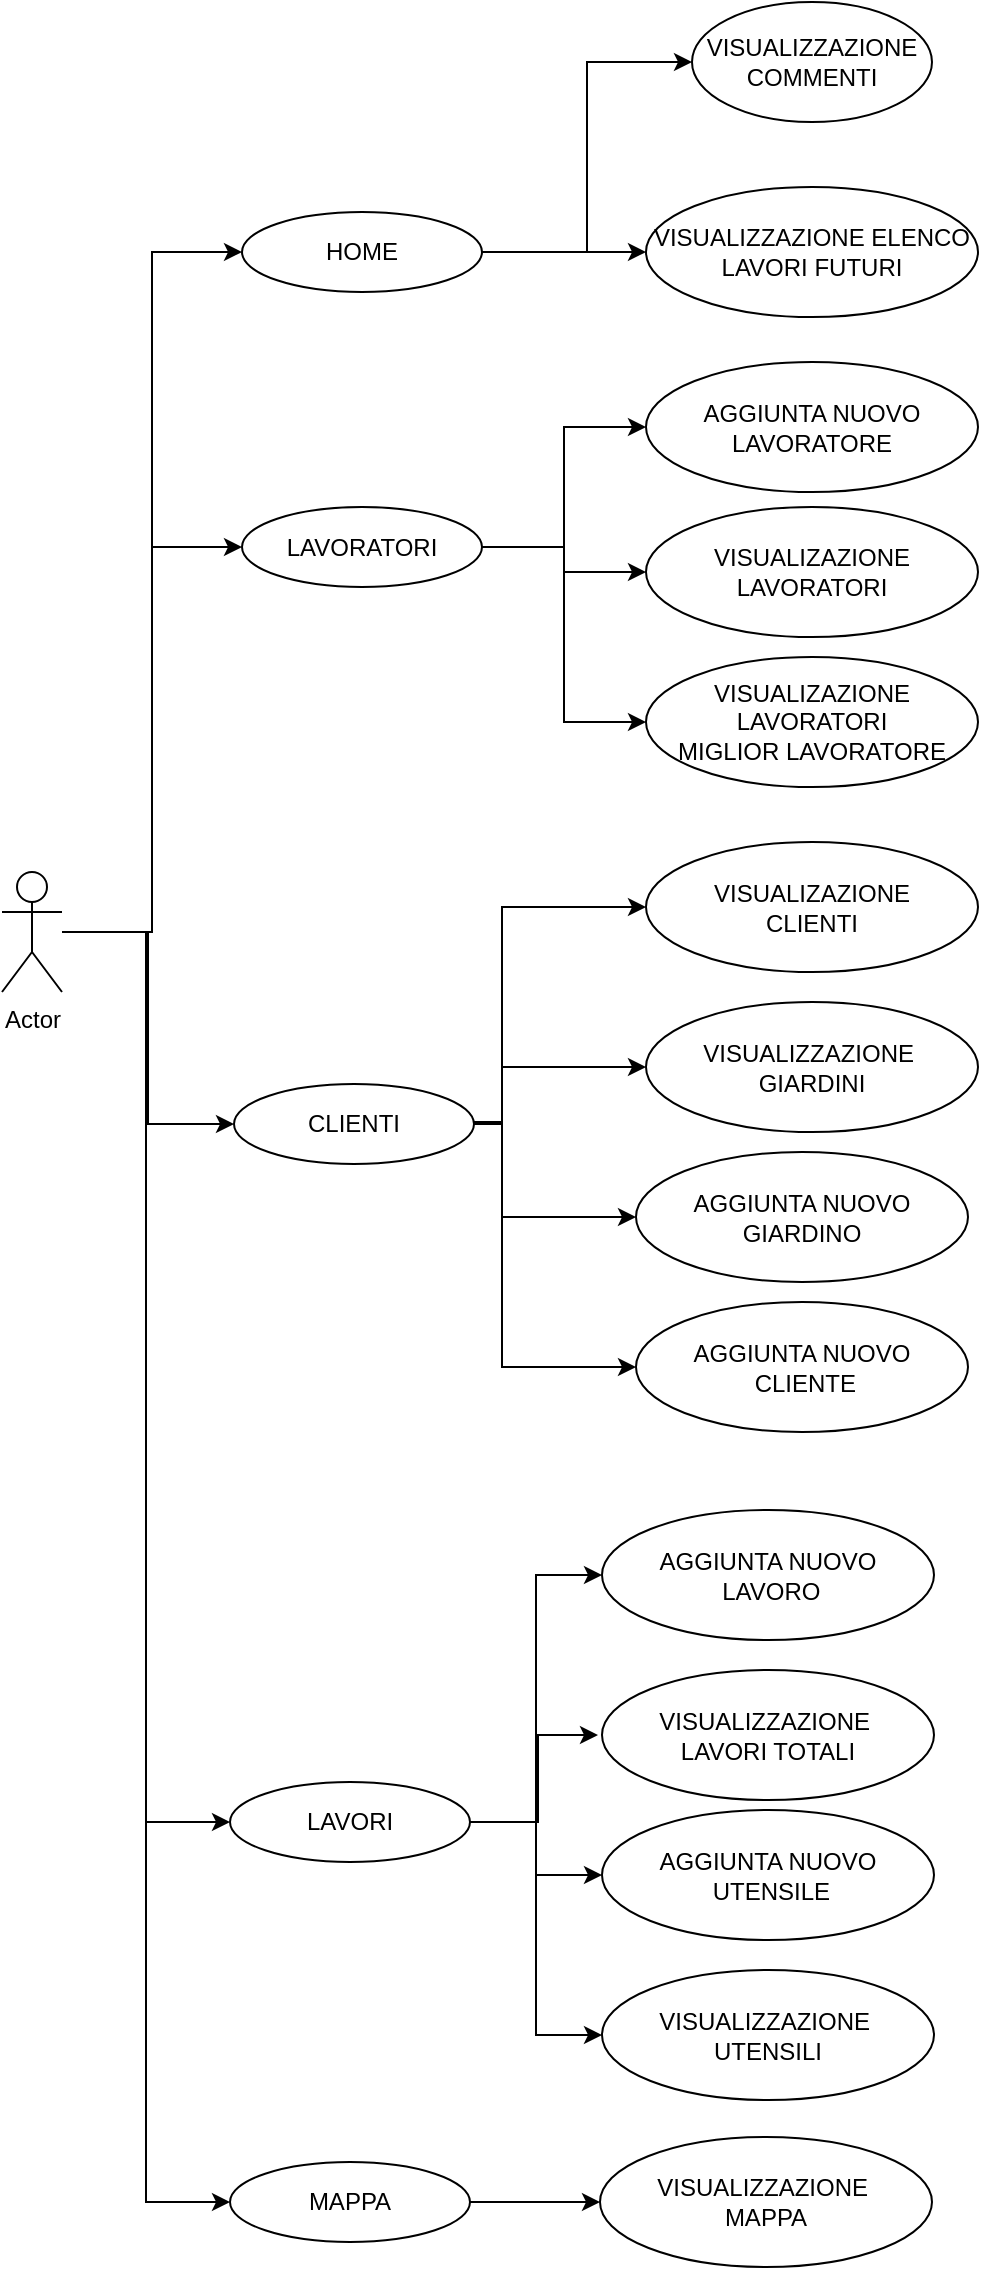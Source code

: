 <mxfile version="21.3.2" type="device">
  <diagram name="Pagina-1" id="QkisJYY0irT1lxUiS0py">
    <mxGraphModel dx="1461" dy="655" grid="1" gridSize="10" guides="1" tooltips="1" connect="1" arrows="1" fold="1" page="1" pageScale="1" pageWidth="827" pageHeight="1169" math="0" shadow="0">
      <root>
        <mxCell id="0" />
        <mxCell id="1" parent="0" />
        <mxCell id="_fPaHgEcoAwtYHAUsSDk-13" style="edgeStyle=orthogonalEdgeStyle;rounded=0;orthogonalLoop=1;jettySize=auto;html=1;entryX=0;entryY=0.5;entryDx=0;entryDy=0;" edge="1" parent="1" source="_fPaHgEcoAwtYHAUsSDk-1" target="_fPaHgEcoAwtYHAUsSDk-7">
          <mxGeometry relative="1" as="geometry" />
        </mxCell>
        <mxCell id="_fPaHgEcoAwtYHAUsSDk-14" style="edgeStyle=orthogonalEdgeStyle;rounded=0;orthogonalLoop=1;jettySize=auto;html=1;entryX=0;entryY=0.5;entryDx=0;entryDy=0;" edge="1" parent="1" source="_fPaHgEcoAwtYHAUsSDk-1" target="_fPaHgEcoAwtYHAUsSDk-8">
          <mxGeometry relative="1" as="geometry" />
        </mxCell>
        <mxCell id="_fPaHgEcoAwtYHAUsSDk-15" style="edgeStyle=orthogonalEdgeStyle;rounded=0;orthogonalLoop=1;jettySize=auto;html=1;entryX=0;entryY=0.5;entryDx=0;entryDy=0;" edge="1" parent="1" source="_fPaHgEcoAwtYHAUsSDk-1" target="_fPaHgEcoAwtYHAUsSDk-9">
          <mxGeometry relative="1" as="geometry" />
        </mxCell>
        <mxCell id="_fPaHgEcoAwtYHAUsSDk-16" style="edgeStyle=orthogonalEdgeStyle;rounded=0;orthogonalLoop=1;jettySize=auto;html=1;entryX=0;entryY=0.5;entryDx=0;entryDy=0;" edge="1" parent="1" source="_fPaHgEcoAwtYHAUsSDk-1" target="_fPaHgEcoAwtYHAUsSDk-10">
          <mxGeometry relative="1" as="geometry" />
        </mxCell>
        <mxCell id="_fPaHgEcoAwtYHAUsSDk-17" style="edgeStyle=orthogonalEdgeStyle;rounded=0;orthogonalLoop=1;jettySize=auto;html=1;entryX=0;entryY=0.5;entryDx=0;entryDy=0;" edge="1" parent="1" source="_fPaHgEcoAwtYHAUsSDk-1" target="_fPaHgEcoAwtYHAUsSDk-11">
          <mxGeometry relative="1" as="geometry" />
        </mxCell>
        <mxCell id="_fPaHgEcoAwtYHAUsSDk-1" value="Actor" style="shape=umlActor;verticalLabelPosition=bottom;verticalAlign=top;html=1;outlineConnect=0;" vertex="1" parent="1">
          <mxGeometry x="60" y="465" width="30" height="60" as="geometry" />
        </mxCell>
        <mxCell id="_fPaHgEcoAwtYHAUsSDk-21" style="edgeStyle=orthogonalEdgeStyle;rounded=0;orthogonalLoop=1;jettySize=auto;html=1;entryX=0;entryY=0.5;entryDx=0;entryDy=0;" edge="1" parent="1" source="_fPaHgEcoAwtYHAUsSDk-7" target="_fPaHgEcoAwtYHAUsSDk-19">
          <mxGeometry relative="1" as="geometry" />
        </mxCell>
        <mxCell id="_fPaHgEcoAwtYHAUsSDk-22" style="edgeStyle=orthogonalEdgeStyle;rounded=0;orthogonalLoop=1;jettySize=auto;html=1;entryX=0;entryY=0.5;entryDx=0;entryDy=0;" edge="1" parent="1" source="_fPaHgEcoAwtYHAUsSDk-7" target="_fPaHgEcoAwtYHAUsSDk-20">
          <mxGeometry relative="1" as="geometry" />
        </mxCell>
        <mxCell id="_fPaHgEcoAwtYHAUsSDk-7" value="HOME" style="ellipse;whiteSpace=wrap;html=1;" vertex="1" parent="1">
          <mxGeometry x="180" y="135" width="120" height="40" as="geometry" />
        </mxCell>
        <mxCell id="_fPaHgEcoAwtYHAUsSDk-34" style="edgeStyle=orthogonalEdgeStyle;rounded=0;orthogonalLoop=1;jettySize=auto;html=1;entryX=0;entryY=0.5;entryDx=0;entryDy=0;" edge="1" parent="1" source="_fPaHgEcoAwtYHAUsSDk-8" target="_fPaHgEcoAwtYHAUsSDk-23">
          <mxGeometry relative="1" as="geometry" />
        </mxCell>
        <mxCell id="_fPaHgEcoAwtYHAUsSDk-37" style="edgeStyle=orthogonalEdgeStyle;rounded=0;orthogonalLoop=1;jettySize=auto;html=1;entryX=0;entryY=0.5;entryDx=0;entryDy=0;" edge="1" parent="1" source="_fPaHgEcoAwtYHAUsSDk-8" target="_fPaHgEcoAwtYHAUsSDk-35">
          <mxGeometry relative="1" as="geometry" />
        </mxCell>
        <mxCell id="_fPaHgEcoAwtYHAUsSDk-38" style="edgeStyle=orthogonalEdgeStyle;rounded=0;orthogonalLoop=1;jettySize=auto;html=1;entryX=0;entryY=0.5;entryDx=0;entryDy=0;" edge="1" parent="1" source="_fPaHgEcoAwtYHAUsSDk-8" target="_fPaHgEcoAwtYHAUsSDk-36">
          <mxGeometry relative="1" as="geometry" />
        </mxCell>
        <mxCell id="_fPaHgEcoAwtYHAUsSDk-8" value="LAVORATORI" style="ellipse;whiteSpace=wrap;html=1;" vertex="1" parent="1">
          <mxGeometry x="180" y="282.5" width="120" height="40" as="geometry" />
        </mxCell>
        <mxCell id="_fPaHgEcoAwtYHAUsSDk-29" style="edgeStyle=orthogonalEdgeStyle;rounded=0;orthogonalLoop=1;jettySize=auto;html=1;entryX=0;entryY=0.5;entryDx=0;entryDy=0;" edge="1" parent="1" source="_fPaHgEcoAwtYHAUsSDk-9" target="_fPaHgEcoAwtYHAUsSDk-25">
          <mxGeometry relative="1" as="geometry">
            <Array as="points">
              <mxPoint x="310" y="590" />
              <mxPoint x="310" y="483" />
            </Array>
          </mxGeometry>
        </mxCell>
        <mxCell id="_fPaHgEcoAwtYHAUsSDk-30" style="edgeStyle=orthogonalEdgeStyle;rounded=0;orthogonalLoop=1;jettySize=auto;html=1;entryX=0;entryY=0.5;entryDx=0;entryDy=0;" edge="1" parent="1" source="_fPaHgEcoAwtYHAUsSDk-9" target="_fPaHgEcoAwtYHAUsSDk-26">
          <mxGeometry relative="1" as="geometry">
            <Array as="points">
              <mxPoint x="310" y="591" />
              <mxPoint x="310" y="563" />
            </Array>
          </mxGeometry>
        </mxCell>
        <mxCell id="_fPaHgEcoAwtYHAUsSDk-31" style="edgeStyle=orthogonalEdgeStyle;rounded=0;orthogonalLoop=1;jettySize=auto;html=1;entryX=0;entryY=0.5;entryDx=0;entryDy=0;" edge="1" parent="1" source="_fPaHgEcoAwtYHAUsSDk-9" target="_fPaHgEcoAwtYHAUsSDk-27">
          <mxGeometry relative="1" as="geometry">
            <Array as="points">
              <mxPoint x="310" y="590" />
              <mxPoint x="310" y="638" />
            </Array>
          </mxGeometry>
        </mxCell>
        <mxCell id="_fPaHgEcoAwtYHAUsSDk-32" style="edgeStyle=orthogonalEdgeStyle;rounded=0;orthogonalLoop=1;jettySize=auto;html=1;entryX=0;entryY=0.5;entryDx=0;entryDy=0;" edge="1" parent="1" source="_fPaHgEcoAwtYHAUsSDk-9" target="_fPaHgEcoAwtYHAUsSDk-28">
          <mxGeometry relative="1" as="geometry">
            <Array as="points">
              <mxPoint x="310" y="590" />
              <mxPoint x="310" y="713" />
            </Array>
          </mxGeometry>
        </mxCell>
        <mxCell id="_fPaHgEcoAwtYHAUsSDk-9" value="CLIENTI" style="ellipse;whiteSpace=wrap;html=1;" vertex="1" parent="1">
          <mxGeometry x="176" y="571" width="120" height="40" as="geometry" />
        </mxCell>
        <mxCell id="_fPaHgEcoAwtYHAUsSDk-45" style="edgeStyle=orthogonalEdgeStyle;rounded=0;orthogonalLoop=1;jettySize=auto;html=1;entryX=0;entryY=0.5;entryDx=0;entryDy=0;" edge="1" parent="1" source="_fPaHgEcoAwtYHAUsSDk-10" target="_fPaHgEcoAwtYHAUsSDk-41">
          <mxGeometry relative="1" as="geometry" />
        </mxCell>
        <mxCell id="_fPaHgEcoAwtYHAUsSDk-47" style="edgeStyle=orthogonalEdgeStyle;rounded=0;orthogonalLoop=1;jettySize=auto;html=1;entryX=0;entryY=0.5;entryDx=0;entryDy=0;" edge="1" parent="1">
          <mxGeometry relative="1" as="geometry">
            <mxPoint x="292" y="940" as="sourcePoint" />
            <mxPoint x="358" y="896.5" as="targetPoint" />
            <Array as="points">
              <mxPoint x="328" y="940" />
              <mxPoint x="328" y="897" />
            </Array>
          </mxGeometry>
        </mxCell>
        <mxCell id="_fPaHgEcoAwtYHAUsSDk-48" style="edgeStyle=orthogonalEdgeStyle;rounded=0;orthogonalLoop=1;jettySize=auto;html=1;entryX=0;entryY=0.5;entryDx=0;entryDy=0;" edge="1" parent="1" source="_fPaHgEcoAwtYHAUsSDk-10" target="_fPaHgEcoAwtYHAUsSDk-43">
          <mxGeometry relative="1" as="geometry" />
        </mxCell>
        <mxCell id="_fPaHgEcoAwtYHAUsSDk-49" style="edgeStyle=orthogonalEdgeStyle;rounded=0;orthogonalLoop=1;jettySize=auto;html=1;entryX=0;entryY=0.5;entryDx=0;entryDy=0;" edge="1" parent="1" source="_fPaHgEcoAwtYHAUsSDk-10" target="_fPaHgEcoAwtYHAUsSDk-44">
          <mxGeometry relative="1" as="geometry" />
        </mxCell>
        <mxCell id="_fPaHgEcoAwtYHAUsSDk-10" value="LAVORI" style="ellipse;whiteSpace=wrap;html=1;" vertex="1" parent="1">
          <mxGeometry x="174" y="920" width="120" height="40" as="geometry" />
        </mxCell>
        <mxCell id="_fPaHgEcoAwtYHAUsSDk-40" style="edgeStyle=orthogonalEdgeStyle;rounded=0;orthogonalLoop=1;jettySize=auto;html=1;entryX=0;entryY=0.5;entryDx=0;entryDy=0;" edge="1" parent="1" source="_fPaHgEcoAwtYHAUsSDk-11" target="_fPaHgEcoAwtYHAUsSDk-39">
          <mxGeometry relative="1" as="geometry" />
        </mxCell>
        <mxCell id="_fPaHgEcoAwtYHAUsSDk-11" value="MAPPA" style="ellipse;whiteSpace=wrap;html=1;" vertex="1" parent="1">
          <mxGeometry x="174" y="1110" width="120" height="40" as="geometry" />
        </mxCell>
        <mxCell id="_fPaHgEcoAwtYHAUsSDk-19" value="VISUALIZZAZIONE ELENCO LAVORI FUTURI" style="ellipse;whiteSpace=wrap;html=1;" vertex="1" parent="1">
          <mxGeometry x="382" y="122.5" width="166" height="65" as="geometry" />
        </mxCell>
        <mxCell id="_fPaHgEcoAwtYHAUsSDk-20" value="VISUALIZZAZIONE COMMENTI" style="ellipse;whiteSpace=wrap;html=1;" vertex="1" parent="1">
          <mxGeometry x="405" y="30" width="120" height="60" as="geometry" />
        </mxCell>
        <mxCell id="_fPaHgEcoAwtYHAUsSDk-23" value="AGGIUNTA NUOVO LAVORATORE" style="ellipse;whiteSpace=wrap;html=1;" vertex="1" parent="1">
          <mxGeometry x="382" y="210" width="166" height="65" as="geometry" />
        </mxCell>
        <mxCell id="_fPaHgEcoAwtYHAUsSDk-25" value="VISUALIZAZIONE&lt;br&gt;CLIENTI" style="ellipse;whiteSpace=wrap;html=1;" vertex="1" parent="1">
          <mxGeometry x="382" y="450" width="166" height="65" as="geometry" />
        </mxCell>
        <mxCell id="_fPaHgEcoAwtYHAUsSDk-26" value="VISUALIZZAZIONE&amp;nbsp;&lt;br&gt;GIARDINI" style="ellipse;whiteSpace=wrap;html=1;" vertex="1" parent="1">
          <mxGeometry x="382" y="530" width="166" height="65" as="geometry" />
        </mxCell>
        <mxCell id="_fPaHgEcoAwtYHAUsSDk-27" value="AGGIUNTA NUOVO GIARDINO" style="ellipse;whiteSpace=wrap;html=1;" vertex="1" parent="1">
          <mxGeometry x="377" y="605" width="166" height="65" as="geometry" />
        </mxCell>
        <mxCell id="_fPaHgEcoAwtYHAUsSDk-28" value="AGGIUNTA NUOVO&lt;br&gt;&amp;nbsp;CLIENTE" style="ellipse;whiteSpace=wrap;html=1;" vertex="1" parent="1">
          <mxGeometry x="377" y="680" width="166" height="65" as="geometry" />
        </mxCell>
        <mxCell id="_fPaHgEcoAwtYHAUsSDk-35" value="VISUALIZAZIONE&lt;br&gt;LAVORATORI" style="ellipse;whiteSpace=wrap;html=1;" vertex="1" parent="1">
          <mxGeometry x="382" y="282.5" width="166" height="65" as="geometry" />
        </mxCell>
        <mxCell id="_fPaHgEcoAwtYHAUsSDk-36" value="VISUALIZAZIONE&lt;br&gt;LAVORATORI&lt;br&gt;MIGLIOR LAVORATORE" style="ellipse;whiteSpace=wrap;html=1;" vertex="1" parent="1">
          <mxGeometry x="382" y="357.5" width="166" height="65" as="geometry" />
        </mxCell>
        <mxCell id="_fPaHgEcoAwtYHAUsSDk-39" value="VISUALIZZAZIONE&amp;nbsp;&lt;br&gt;MAPPA" style="ellipse;whiteSpace=wrap;html=1;" vertex="1" parent="1">
          <mxGeometry x="359" y="1097.5" width="166" height="65" as="geometry" />
        </mxCell>
        <mxCell id="_fPaHgEcoAwtYHAUsSDk-41" value="AGGIUNTA NUOVO&lt;br&gt;&amp;nbsp;LAVORO" style="ellipse;whiteSpace=wrap;html=1;" vertex="1" parent="1">
          <mxGeometry x="360" y="784" width="166" height="65" as="geometry" />
        </mxCell>
        <mxCell id="_fPaHgEcoAwtYHAUsSDk-42" value="VISUALIZZAZIONE&amp;nbsp;&lt;br&gt;LAVORI TOTALI" style="ellipse;whiteSpace=wrap;html=1;" vertex="1" parent="1">
          <mxGeometry x="360" y="864" width="166" height="65" as="geometry" />
        </mxCell>
        <mxCell id="_fPaHgEcoAwtYHAUsSDk-43" value="AGGIUNTA NUOVO&lt;br&gt;&amp;nbsp;UTENSILE" style="ellipse;whiteSpace=wrap;html=1;" vertex="1" parent="1">
          <mxGeometry x="360" y="934" width="166" height="65" as="geometry" />
        </mxCell>
        <mxCell id="_fPaHgEcoAwtYHAUsSDk-44" value="VISUALIZZAZIONE&amp;nbsp;&lt;br&gt;UTENSILI" style="ellipse;whiteSpace=wrap;html=1;" vertex="1" parent="1">
          <mxGeometry x="360" y="1014" width="166" height="65" as="geometry" />
        </mxCell>
      </root>
    </mxGraphModel>
  </diagram>
</mxfile>
